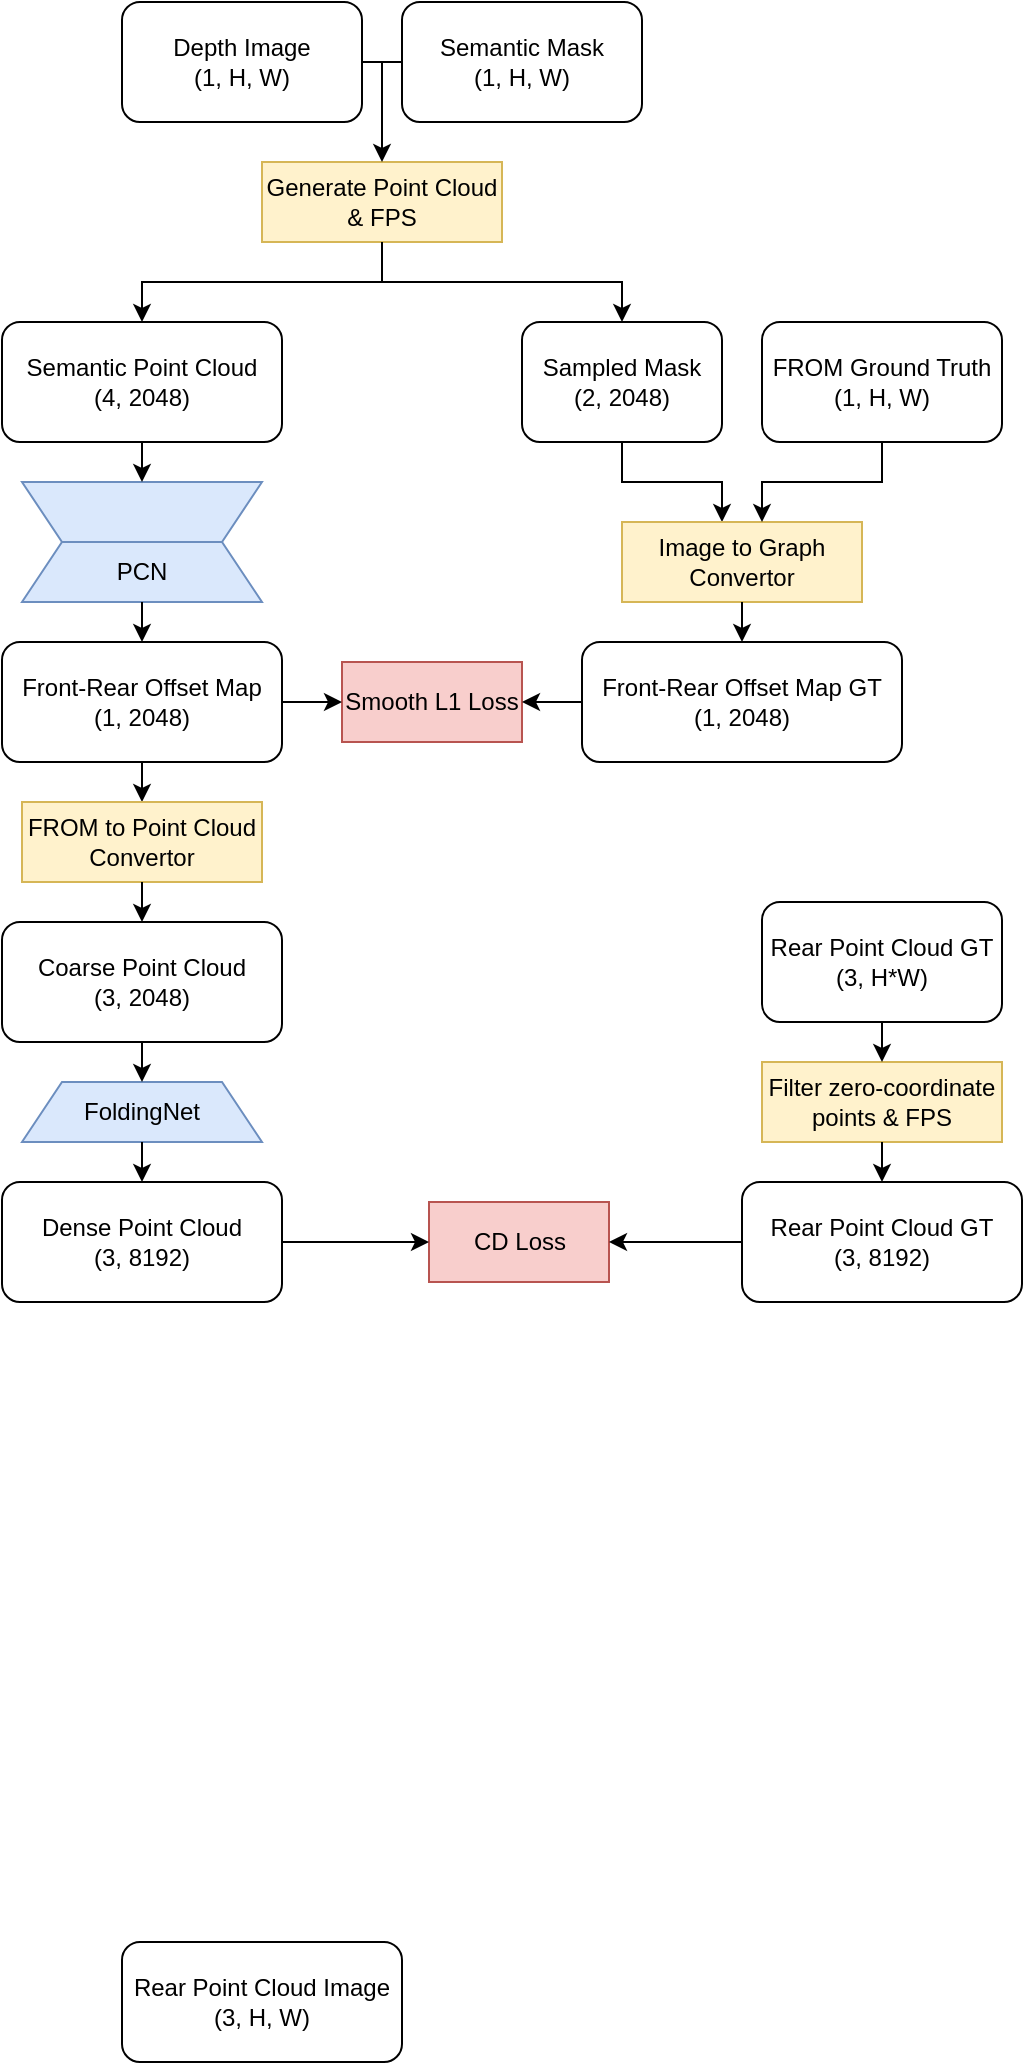 <mxfile version="25.0.1">
  <diagram name="Page-1" id="p-Kwr7vVntJPaOGfV09l">
    <mxGraphModel dx="417" dy="1395" grid="1" gridSize="10" guides="1" tooltips="1" connect="1" arrows="1" fold="1" page="1" pageScale="1" pageWidth="827" pageHeight="1169" math="0" shadow="0">
      <root>
        <mxCell id="0" />
        <mxCell id="1" parent="0" />
        <mxCell id="uKvNmv4TW2KdQ9DCYQrV-1" value="Semantic Point Cloud&lt;br&gt;(4, 2048)" style="rounded=1;whiteSpace=wrap;html=1;" vertex="1" parent="1">
          <mxGeometry x="110" y="60" width="140" height="60" as="geometry" />
        </mxCell>
        <mxCell id="uKvNmv4TW2KdQ9DCYQrV-2" value="" style="shape=trapezoid;perimeter=trapezoidPerimeter;whiteSpace=wrap;html=1;fixedSize=1;rotation=-180;fillColor=#dae8fc;strokeColor=#6c8ebf;" vertex="1" parent="1">
          <mxGeometry x="120" y="140" width="120" height="30" as="geometry" />
        </mxCell>
        <mxCell id="uKvNmv4TW2KdQ9DCYQrV-3" value="PCN" style="shape=trapezoid;perimeter=trapezoidPerimeter;whiteSpace=wrap;html=1;fixedSize=1;rotation=0;fillColor=#dae8fc;strokeColor=#6c8ebf;" vertex="1" parent="1">
          <mxGeometry x="120" y="170" width="120" height="30" as="geometry" />
        </mxCell>
        <mxCell id="uKvNmv4TW2KdQ9DCYQrV-5" value="" style="endArrow=classic;html=1;rounded=0;exitX=0.5;exitY=1;exitDx=0;exitDy=0;entryX=0.5;entryY=1;entryDx=0;entryDy=0;" edge="1" parent="1" source="uKvNmv4TW2KdQ9DCYQrV-1" target="uKvNmv4TW2KdQ9DCYQrV-2">
          <mxGeometry width="50" height="50" relative="1" as="geometry">
            <mxPoint x="260" y="150" as="sourcePoint" />
            <mxPoint x="310" y="100" as="targetPoint" />
          </mxGeometry>
        </mxCell>
        <mxCell id="uKvNmv4TW2KdQ9DCYQrV-6" value="Front-Rear Offset Map&lt;div&gt;(1, 2048)&lt;/div&gt;" style="rounded=1;whiteSpace=wrap;html=1;" vertex="1" parent="1">
          <mxGeometry x="110" y="220" width="140" height="60" as="geometry" />
        </mxCell>
        <mxCell id="uKvNmv4TW2KdQ9DCYQrV-7" value="" style="endArrow=classic;html=1;rounded=0;exitX=0.5;exitY=1;exitDx=0;exitDy=0;" edge="1" parent="1" source="uKvNmv4TW2KdQ9DCYQrV-3" target="uKvNmv4TW2KdQ9DCYQrV-6">
          <mxGeometry width="50" height="50" relative="1" as="geometry">
            <mxPoint x="290" y="200" as="sourcePoint" />
            <mxPoint x="340" y="150" as="targetPoint" />
          </mxGeometry>
        </mxCell>
        <mxCell id="uKvNmv4TW2KdQ9DCYQrV-8" value="Depth Image&lt;div&gt;(1, H, W)&lt;/div&gt;" style="rounded=1;whiteSpace=wrap;html=1;" vertex="1" parent="1">
          <mxGeometry x="170" y="-100" width="120" height="60" as="geometry" />
        </mxCell>
        <mxCell id="uKvNmv4TW2KdQ9DCYQrV-9" value="Semantic Mask&lt;div&gt;(1, H, W)&lt;/div&gt;" style="rounded=1;whiteSpace=wrap;html=1;" vertex="1" parent="1">
          <mxGeometry x="310" y="-100" width="120" height="60" as="geometry" />
        </mxCell>
        <mxCell id="uKvNmv4TW2KdQ9DCYQrV-12" value="Generate Point Cloud&lt;div&gt;&amp;amp; FPS&lt;/div&gt;" style="rounded=0;whiteSpace=wrap;html=1;fillColor=#fff2cc;strokeColor=#d6b656;" vertex="1" parent="1">
          <mxGeometry x="240" y="-20" width="120" height="40" as="geometry" />
        </mxCell>
        <mxCell id="uKvNmv4TW2KdQ9DCYQrV-13" value="" style="endArrow=none;html=1;rounded=0;exitX=1;exitY=0.5;exitDx=0;exitDy=0;entryX=0;entryY=0.5;entryDx=0;entryDy=0;" edge="1" parent="1" source="uKvNmv4TW2KdQ9DCYQrV-8" target="uKvNmv4TW2KdQ9DCYQrV-9">
          <mxGeometry width="50" height="50" relative="1" as="geometry">
            <mxPoint x="290" y="-130" as="sourcePoint" />
            <mxPoint x="340" y="-180" as="targetPoint" />
          </mxGeometry>
        </mxCell>
        <mxCell id="uKvNmv4TW2KdQ9DCYQrV-14" value="" style="endArrow=classic;html=1;rounded=0;entryX=0.5;entryY=0;entryDx=0;entryDy=0;" edge="1" parent="1" target="uKvNmv4TW2KdQ9DCYQrV-12">
          <mxGeometry width="50" height="50" relative="1" as="geometry">
            <mxPoint x="300" y="-70" as="sourcePoint" />
            <mxPoint x="490" y="-50" as="targetPoint" />
          </mxGeometry>
        </mxCell>
        <mxCell id="uKvNmv4TW2KdQ9DCYQrV-15" value="" style="endArrow=classic;html=1;rounded=0;entryX=0.5;entryY=0;entryDx=0;entryDy=0;" edge="1" parent="1" target="uKvNmv4TW2KdQ9DCYQrV-1">
          <mxGeometry width="50" height="50" relative="1" as="geometry">
            <mxPoint x="300" y="20" as="sourcePoint" />
            <mxPoint x="340" y="30" as="targetPoint" />
            <Array as="points">
              <mxPoint x="300" y="40" />
              <mxPoint x="180" y="40" />
            </Array>
          </mxGeometry>
        </mxCell>
        <mxCell id="uKvNmv4TW2KdQ9DCYQrV-16" value="" style="endArrow=classic;html=1;rounded=0;" edge="1" parent="1">
          <mxGeometry width="50" height="50" relative="1" as="geometry">
            <mxPoint x="300" y="20" as="sourcePoint" />
            <mxPoint x="420" y="60" as="targetPoint" />
            <Array as="points">
              <mxPoint x="300" y="40" />
              <mxPoint x="420" y="40" />
            </Array>
          </mxGeometry>
        </mxCell>
        <mxCell id="uKvNmv4TW2KdQ9DCYQrV-17" value="Sampled Mask&lt;div&gt;(2, 2048)&lt;/div&gt;" style="rounded=1;whiteSpace=wrap;html=1;" vertex="1" parent="1">
          <mxGeometry x="370" y="60" width="100" height="60" as="geometry" />
        </mxCell>
        <mxCell id="uKvNmv4TW2KdQ9DCYQrV-18" value="FROM Ground Truth&lt;div&gt;(1, H, W)&lt;/div&gt;" style="rounded=1;whiteSpace=wrap;html=1;" vertex="1" parent="1">
          <mxGeometry x="490" y="60" width="120" height="60" as="geometry" />
        </mxCell>
        <mxCell id="uKvNmv4TW2KdQ9DCYQrV-20" value="" style="endArrow=classic;html=1;rounded=0;exitX=0.5;exitY=1;exitDx=0;exitDy=0;" edge="1" parent="1" source="uKvNmv4TW2KdQ9DCYQrV-17">
          <mxGeometry width="50" height="50" relative="1" as="geometry">
            <mxPoint x="430" y="190" as="sourcePoint" />
            <mxPoint x="470" y="160" as="targetPoint" />
            <Array as="points">
              <mxPoint x="420" y="140" />
              <mxPoint x="470" y="140" />
            </Array>
          </mxGeometry>
        </mxCell>
        <mxCell id="uKvNmv4TW2KdQ9DCYQrV-22" value="Image to Graph Convertor" style="rounded=0;whiteSpace=wrap;html=1;fillColor=#fff2cc;strokeColor=#d6b656;" vertex="1" parent="1">
          <mxGeometry x="420" y="160" width="120" height="40" as="geometry" />
        </mxCell>
        <mxCell id="uKvNmv4TW2KdQ9DCYQrV-23" value="" style="endArrow=classic;html=1;rounded=0;exitX=0.5;exitY=1;exitDx=0;exitDy=0;" edge="1" parent="1" source="uKvNmv4TW2KdQ9DCYQrV-18">
          <mxGeometry width="50" height="50" relative="1" as="geometry">
            <mxPoint x="590" y="190" as="sourcePoint" />
            <mxPoint x="490" y="160" as="targetPoint" />
            <Array as="points">
              <mxPoint x="550" y="140" />
              <mxPoint x="490" y="140" />
            </Array>
          </mxGeometry>
        </mxCell>
        <mxCell id="uKvNmv4TW2KdQ9DCYQrV-24" value="" style="endArrow=classic;html=1;rounded=0;exitX=0.5;exitY=1;exitDx=0;exitDy=0;" edge="1" parent="1" source="uKvNmv4TW2KdQ9DCYQrV-22">
          <mxGeometry width="50" height="50" relative="1" as="geometry">
            <mxPoint x="500" y="320" as="sourcePoint" />
            <mxPoint x="480" y="220" as="targetPoint" />
          </mxGeometry>
        </mxCell>
        <mxCell id="uKvNmv4TW2KdQ9DCYQrV-25" value="Front-Rear Offset Map GT&lt;div&gt;(1, 2048)&lt;/div&gt;" style="rounded=1;whiteSpace=wrap;html=1;" vertex="1" parent="1">
          <mxGeometry x="400" y="220" width="160" height="60" as="geometry" />
        </mxCell>
        <mxCell id="uKvNmv4TW2KdQ9DCYQrV-26" value="Smooth L1 Loss" style="rounded=0;whiteSpace=wrap;html=1;fillColor=#f8cecc;strokeColor=#b85450;" vertex="1" parent="1">
          <mxGeometry x="280" y="230" width="90" height="40" as="geometry" />
        </mxCell>
        <mxCell id="uKvNmv4TW2KdQ9DCYQrV-27" value="" style="endArrow=classic;html=1;rounded=0;exitX=0;exitY=0.5;exitDx=0;exitDy=0;entryX=1;entryY=0.5;entryDx=0;entryDy=0;" edge="1" parent="1" source="uKvNmv4TW2KdQ9DCYQrV-25" target="uKvNmv4TW2KdQ9DCYQrV-26">
          <mxGeometry width="50" height="50" relative="1" as="geometry">
            <mxPoint x="330" y="340" as="sourcePoint" />
            <mxPoint x="380" y="290" as="targetPoint" />
          </mxGeometry>
        </mxCell>
        <mxCell id="uKvNmv4TW2KdQ9DCYQrV-28" value="" style="endArrow=classic;html=1;rounded=0;exitX=1;exitY=0.5;exitDx=0;exitDy=0;entryX=0;entryY=0.5;entryDx=0;entryDy=0;" edge="1" parent="1" source="uKvNmv4TW2KdQ9DCYQrV-6" target="uKvNmv4TW2KdQ9DCYQrV-26">
          <mxGeometry width="50" height="50" relative="1" as="geometry">
            <mxPoint x="250" y="340" as="sourcePoint" />
            <mxPoint x="300" y="290" as="targetPoint" />
          </mxGeometry>
        </mxCell>
        <mxCell id="uKvNmv4TW2KdQ9DCYQrV-29" value="" style="endArrow=classic;html=1;rounded=0;exitX=0.5;exitY=1;exitDx=0;exitDy=0;" edge="1" parent="1" source="uKvNmv4TW2KdQ9DCYQrV-6">
          <mxGeometry width="50" height="50" relative="1" as="geometry">
            <mxPoint x="220" y="400" as="sourcePoint" />
            <mxPoint x="180" y="300" as="targetPoint" />
          </mxGeometry>
        </mxCell>
        <mxCell id="uKvNmv4TW2KdQ9DCYQrV-31" value="FROM to Point Cloud&lt;div&gt;Convertor&lt;/div&gt;" style="rounded=0;whiteSpace=wrap;html=1;fillColor=#fff2cc;strokeColor=#d6b656;" vertex="1" parent="1">
          <mxGeometry x="120" y="300" width="120" height="40" as="geometry" />
        </mxCell>
        <mxCell id="uKvNmv4TW2KdQ9DCYQrV-32" value="Coarse Point Cloud&lt;div&gt;(3, 2048)&lt;/div&gt;" style="rounded=1;whiteSpace=wrap;html=1;" vertex="1" parent="1">
          <mxGeometry x="110" y="360" width="140" height="60" as="geometry" />
        </mxCell>
        <mxCell id="uKvNmv4TW2KdQ9DCYQrV-33" value="" style="endArrow=classic;html=1;rounded=0;exitX=0.5;exitY=1;exitDx=0;exitDy=0;entryX=0.5;entryY=0;entryDx=0;entryDy=0;" edge="1" parent="1" source="uKvNmv4TW2KdQ9DCYQrV-31" target="uKvNmv4TW2KdQ9DCYQrV-32">
          <mxGeometry width="50" height="50" relative="1" as="geometry">
            <mxPoint x="270" y="360" as="sourcePoint" />
            <mxPoint x="320" y="310" as="targetPoint" />
          </mxGeometry>
        </mxCell>
        <mxCell id="uKvNmv4TW2KdQ9DCYQrV-34" value="FoldingNet" style="shape=trapezoid;perimeter=trapezoidPerimeter;whiteSpace=wrap;html=1;fixedSize=1;rotation=0;fillColor=#dae8fc;strokeColor=#6c8ebf;" vertex="1" parent="1">
          <mxGeometry x="120" y="440" width="120" height="30" as="geometry" />
        </mxCell>
        <mxCell id="uKvNmv4TW2KdQ9DCYQrV-35" value="" style="endArrow=classic;html=1;rounded=0;exitX=0.5;exitY=1;exitDx=0;exitDy=0;" edge="1" parent="1" source="uKvNmv4TW2KdQ9DCYQrV-32" target="uKvNmv4TW2KdQ9DCYQrV-34">
          <mxGeometry width="50" height="50" relative="1" as="geometry">
            <mxPoint x="260" y="440" as="sourcePoint" />
            <mxPoint x="310" y="390" as="targetPoint" />
          </mxGeometry>
        </mxCell>
        <mxCell id="uKvNmv4TW2KdQ9DCYQrV-36" value="" style="endArrow=classic;html=1;rounded=0;exitX=0.5;exitY=1;exitDx=0;exitDy=0;" edge="1" parent="1" source="uKvNmv4TW2KdQ9DCYQrV-34">
          <mxGeometry width="50" height="50" relative="1" as="geometry">
            <mxPoint x="210" y="550" as="sourcePoint" />
            <mxPoint x="180" y="490" as="targetPoint" />
          </mxGeometry>
        </mxCell>
        <mxCell id="uKvNmv4TW2KdQ9DCYQrV-37" value="Dense Point Cloud&lt;div&gt;(3, 8192)&lt;/div&gt;" style="rounded=1;whiteSpace=wrap;html=1;" vertex="1" parent="1">
          <mxGeometry x="110" y="490" width="140" height="60" as="geometry" />
        </mxCell>
        <mxCell id="uKvNmv4TW2KdQ9DCYQrV-42" value="Rear Point Cloud GT&lt;div&gt;(3, H*W)&lt;/div&gt;" style="rounded=1;whiteSpace=wrap;html=1;" vertex="1" parent="1">
          <mxGeometry x="490" y="350" width="120" height="60" as="geometry" />
        </mxCell>
        <mxCell id="uKvNmv4TW2KdQ9DCYQrV-44" value="Filter zero-coordinate points &amp;amp; FPS" style="rounded=0;whiteSpace=wrap;html=1;fillColor=#fff2cc;strokeColor=#d6b656;" vertex="1" parent="1">
          <mxGeometry x="490" y="430" width="120" height="40" as="geometry" />
        </mxCell>
        <mxCell id="uKvNmv4TW2KdQ9DCYQrV-45" value="" style="endArrow=classic;html=1;rounded=0;exitX=0.5;exitY=1;exitDx=0;exitDy=0;entryX=0.5;entryY=0;entryDx=0;entryDy=0;" edge="1" parent="1" source="uKvNmv4TW2KdQ9DCYQrV-42" target="uKvNmv4TW2KdQ9DCYQrV-44">
          <mxGeometry width="50" height="50" relative="1" as="geometry">
            <mxPoint x="560" y="530" as="sourcePoint" />
            <mxPoint x="610" y="480" as="targetPoint" />
          </mxGeometry>
        </mxCell>
        <mxCell id="uKvNmv4TW2KdQ9DCYQrV-46" value="Rear Point Cloud GT&lt;div&gt;(3, 8192)&lt;/div&gt;" style="rounded=1;whiteSpace=wrap;html=1;" vertex="1" parent="1">
          <mxGeometry x="480" y="490" width="140" height="60" as="geometry" />
        </mxCell>
        <mxCell id="uKvNmv4TW2KdQ9DCYQrV-47" value="" style="endArrow=classic;html=1;rounded=0;exitX=0.5;exitY=1;exitDx=0;exitDy=0;entryX=0.5;entryY=0;entryDx=0;entryDy=0;" edge="1" parent="1" source="uKvNmv4TW2KdQ9DCYQrV-44" target="uKvNmv4TW2KdQ9DCYQrV-46">
          <mxGeometry width="50" height="50" relative="1" as="geometry">
            <mxPoint x="610" y="460" as="sourcePoint" />
            <mxPoint x="660" y="410" as="targetPoint" />
          </mxGeometry>
        </mxCell>
        <mxCell id="uKvNmv4TW2KdQ9DCYQrV-48" value="CD Loss" style="rounded=0;whiteSpace=wrap;html=1;fillColor=#f8cecc;strokeColor=#b85450;" vertex="1" parent="1">
          <mxGeometry x="323.5" y="500" width="90" height="40" as="geometry" />
        </mxCell>
        <mxCell id="uKvNmv4TW2KdQ9DCYQrV-49" value="" style="endArrow=classic;html=1;rounded=0;exitX=0;exitY=0.5;exitDx=0;exitDy=0;entryX=1;entryY=0.5;entryDx=0;entryDy=0;" edge="1" parent="1" source="uKvNmv4TW2KdQ9DCYQrV-46" target="uKvNmv4TW2KdQ9DCYQrV-48">
          <mxGeometry width="50" height="50" relative="1" as="geometry">
            <mxPoint x="470" y="640" as="sourcePoint" />
            <mxPoint x="520" y="590" as="targetPoint" />
          </mxGeometry>
        </mxCell>
        <mxCell id="uKvNmv4TW2KdQ9DCYQrV-50" value="" style="endArrow=classic;html=1;rounded=0;exitX=1;exitY=0.5;exitDx=0;exitDy=0;entryX=0;entryY=0.5;entryDx=0;entryDy=0;" edge="1" parent="1" source="uKvNmv4TW2KdQ9DCYQrV-37" target="uKvNmv4TW2KdQ9DCYQrV-48">
          <mxGeometry width="50" height="50" relative="1" as="geometry">
            <mxPoint x="250" y="630" as="sourcePoint" />
            <mxPoint x="300" y="580" as="targetPoint" />
          </mxGeometry>
        </mxCell>
        <mxCell id="uKvNmv4TW2KdQ9DCYQrV-52" value="Rear Point Cloud Image&lt;div&gt;(3, H, W)&lt;/div&gt;" style="rounded=1;whiteSpace=wrap;html=1;" vertex="1" parent="1">
          <mxGeometry x="170" y="870" width="140" height="60" as="geometry" />
        </mxCell>
      </root>
    </mxGraphModel>
  </diagram>
</mxfile>
